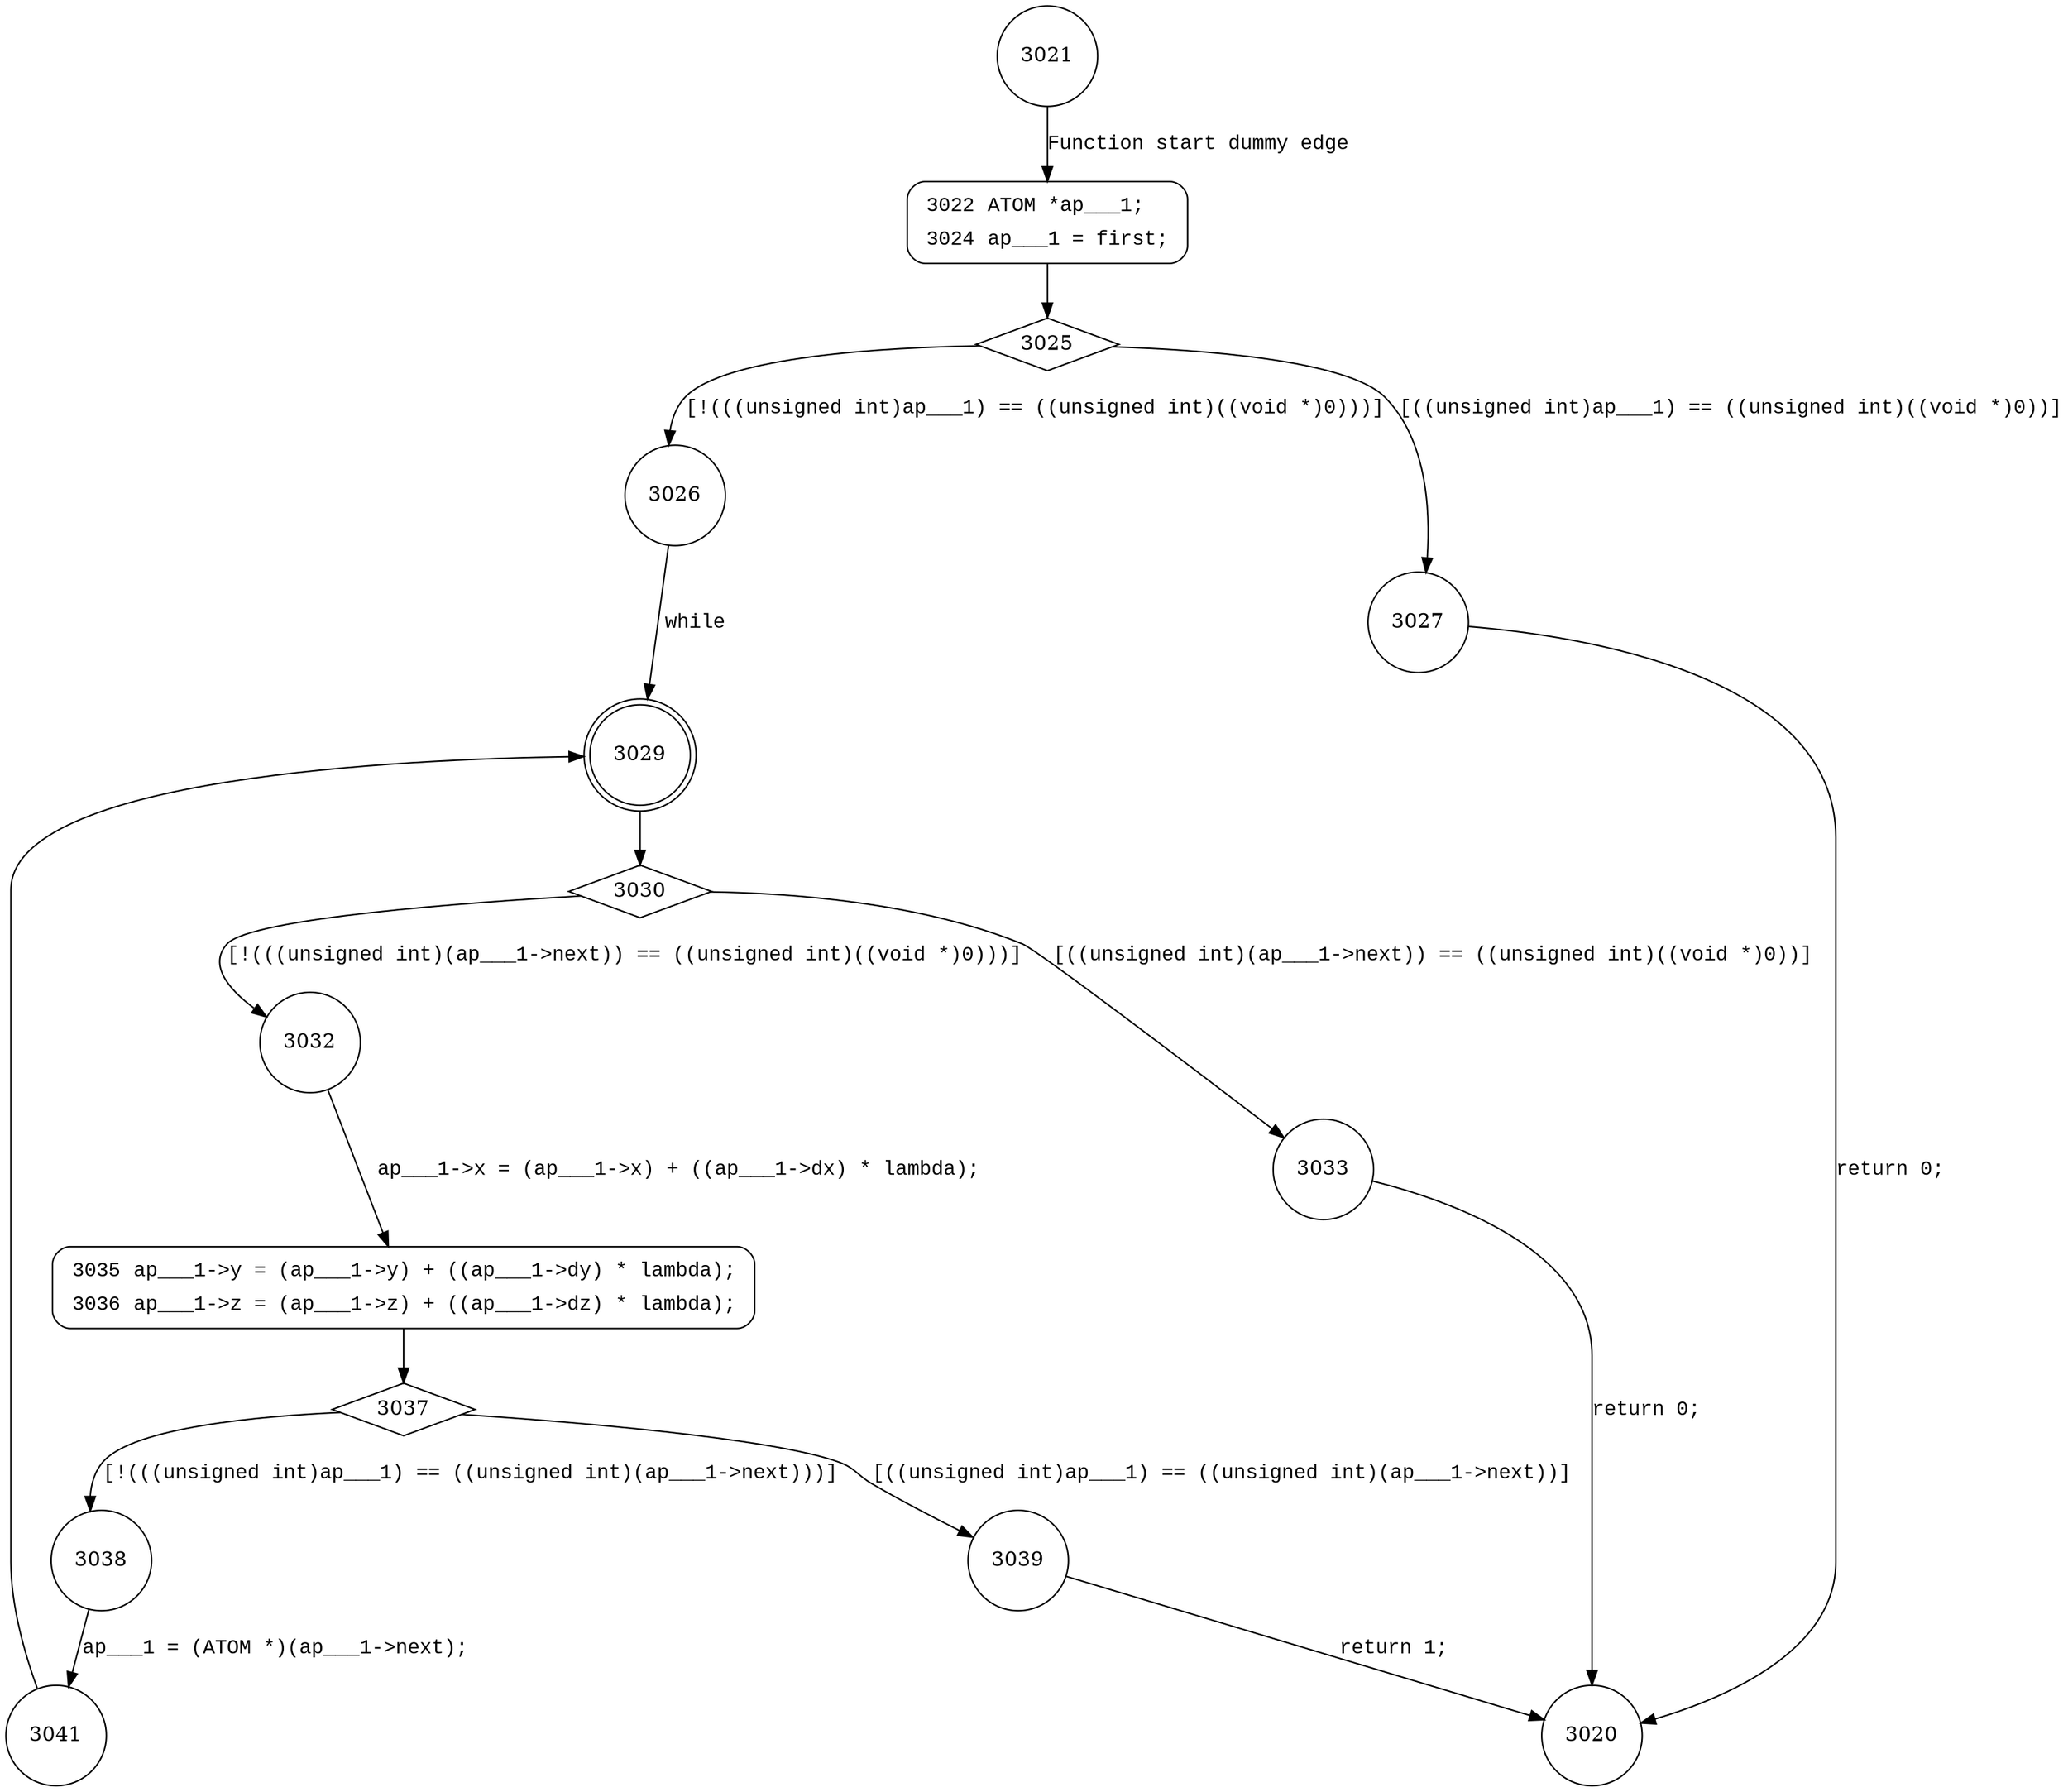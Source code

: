digraph a_inc_d {
3021 [shape="circle"]
3022 [shape="circle"]
3025 [shape="diamond"]
3026 [shape="circle"]
3027 [shape="circle"]
3029 [shape="doublecircle"]
3030 [shape="diamond"]
3032 [shape="circle"]
3033 [shape="circle"]
3035 [shape="circle"]
3037 [shape="diamond"]
3038 [shape="circle"]
3039 [shape="circle"]
3041 [shape="circle"]
3020 [shape="circle"]
3022 [style="filled,bold" penwidth="1" fillcolor="white" fontname="Courier New" shape="Mrecord" label=<<table border="0" cellborder="0" cellpadding="3" bgcolor="white"><tr><td align="right">3022</td><td align="left">ATOM *ap___1;</td></tr><tr><td align="right">3024</td><td align="left">ap___1 = first;</td></tr></table>>]
3022 -> 3025[label=""]
3035 [style="filled,bold" penwidth="1" fillcolor="white" fontname="Courier New" shape="Mrecord" label=<<table border="0" cellborder="0" cellpadding="3" bgcolor="white"><tr><td align="right">3035</td><td align="left">ap___1-&gt;y = (ap___1-&gt;y) + ((ap___1-&gt;dy) * lambda);</td></tr><tr><td align="right">3036</td><td align="left">ap___1-&gt;z = (ap___1-&gt;z) + ((ap___1-&gt;dz) * lambda);</td></tr></table>>]
3035 -> 3037[label=""]
3021 -> 3022 [label="Function start dummy edge" fontname="Courier New"]
3025 -> 3026 [label="[!(((unsigned int)ap___1) == ((unsigned int)((void *)0)))]" fontname="Courier New"]
3025 -> 3027 [label="[((unsigned int)ap___1) == ((unsigned int)((void *)0))]" fontname="Courier New"]
3026 -> 3029 [label="while" fontname="Courier New"]
3029 -> 3030 [label="" fontname="Courier New"]
3030 -> 3032 [label="[!(((unsigned int)(ap___1->next)) == ((unsigned int)((void *)0)))]" fontname="Courier New"]
3030 -> 3033 [label="[((unsigned int)(ap___1->next)) == ((unsigned int)((void *)0))]" fontname="Courier New"]
3032 -> 3035 [label="ap___1->x = (ap___1->x) + ((ap___1->dx) * lambda);" fontname="Courier New"]
3037 -> 3038 [label="[!(((unsigned int)ap___1) == ((unsigned int)(ap___1->next)))]" fontname="Courier New"]
3037 -> 3039 [label="[((unsigned int)ap___1) == ((unsigned int)(ap___1->next))]" fontname="Courier New"]
3038 -> 3041 [label="ap___1 = (ATOM *)(ap___1->next);" fontname="Courier New"]
3027 -> 3020 [label="return 0;" fontname="Courier New"]
3033 -> 3020 [label="return 0;" fontname="Courier New"]
3039 -> 3020 [label="return 1;" fontname="Courier New"]
3041 -> 3029 [label="" fontname="Courier New"]
}
